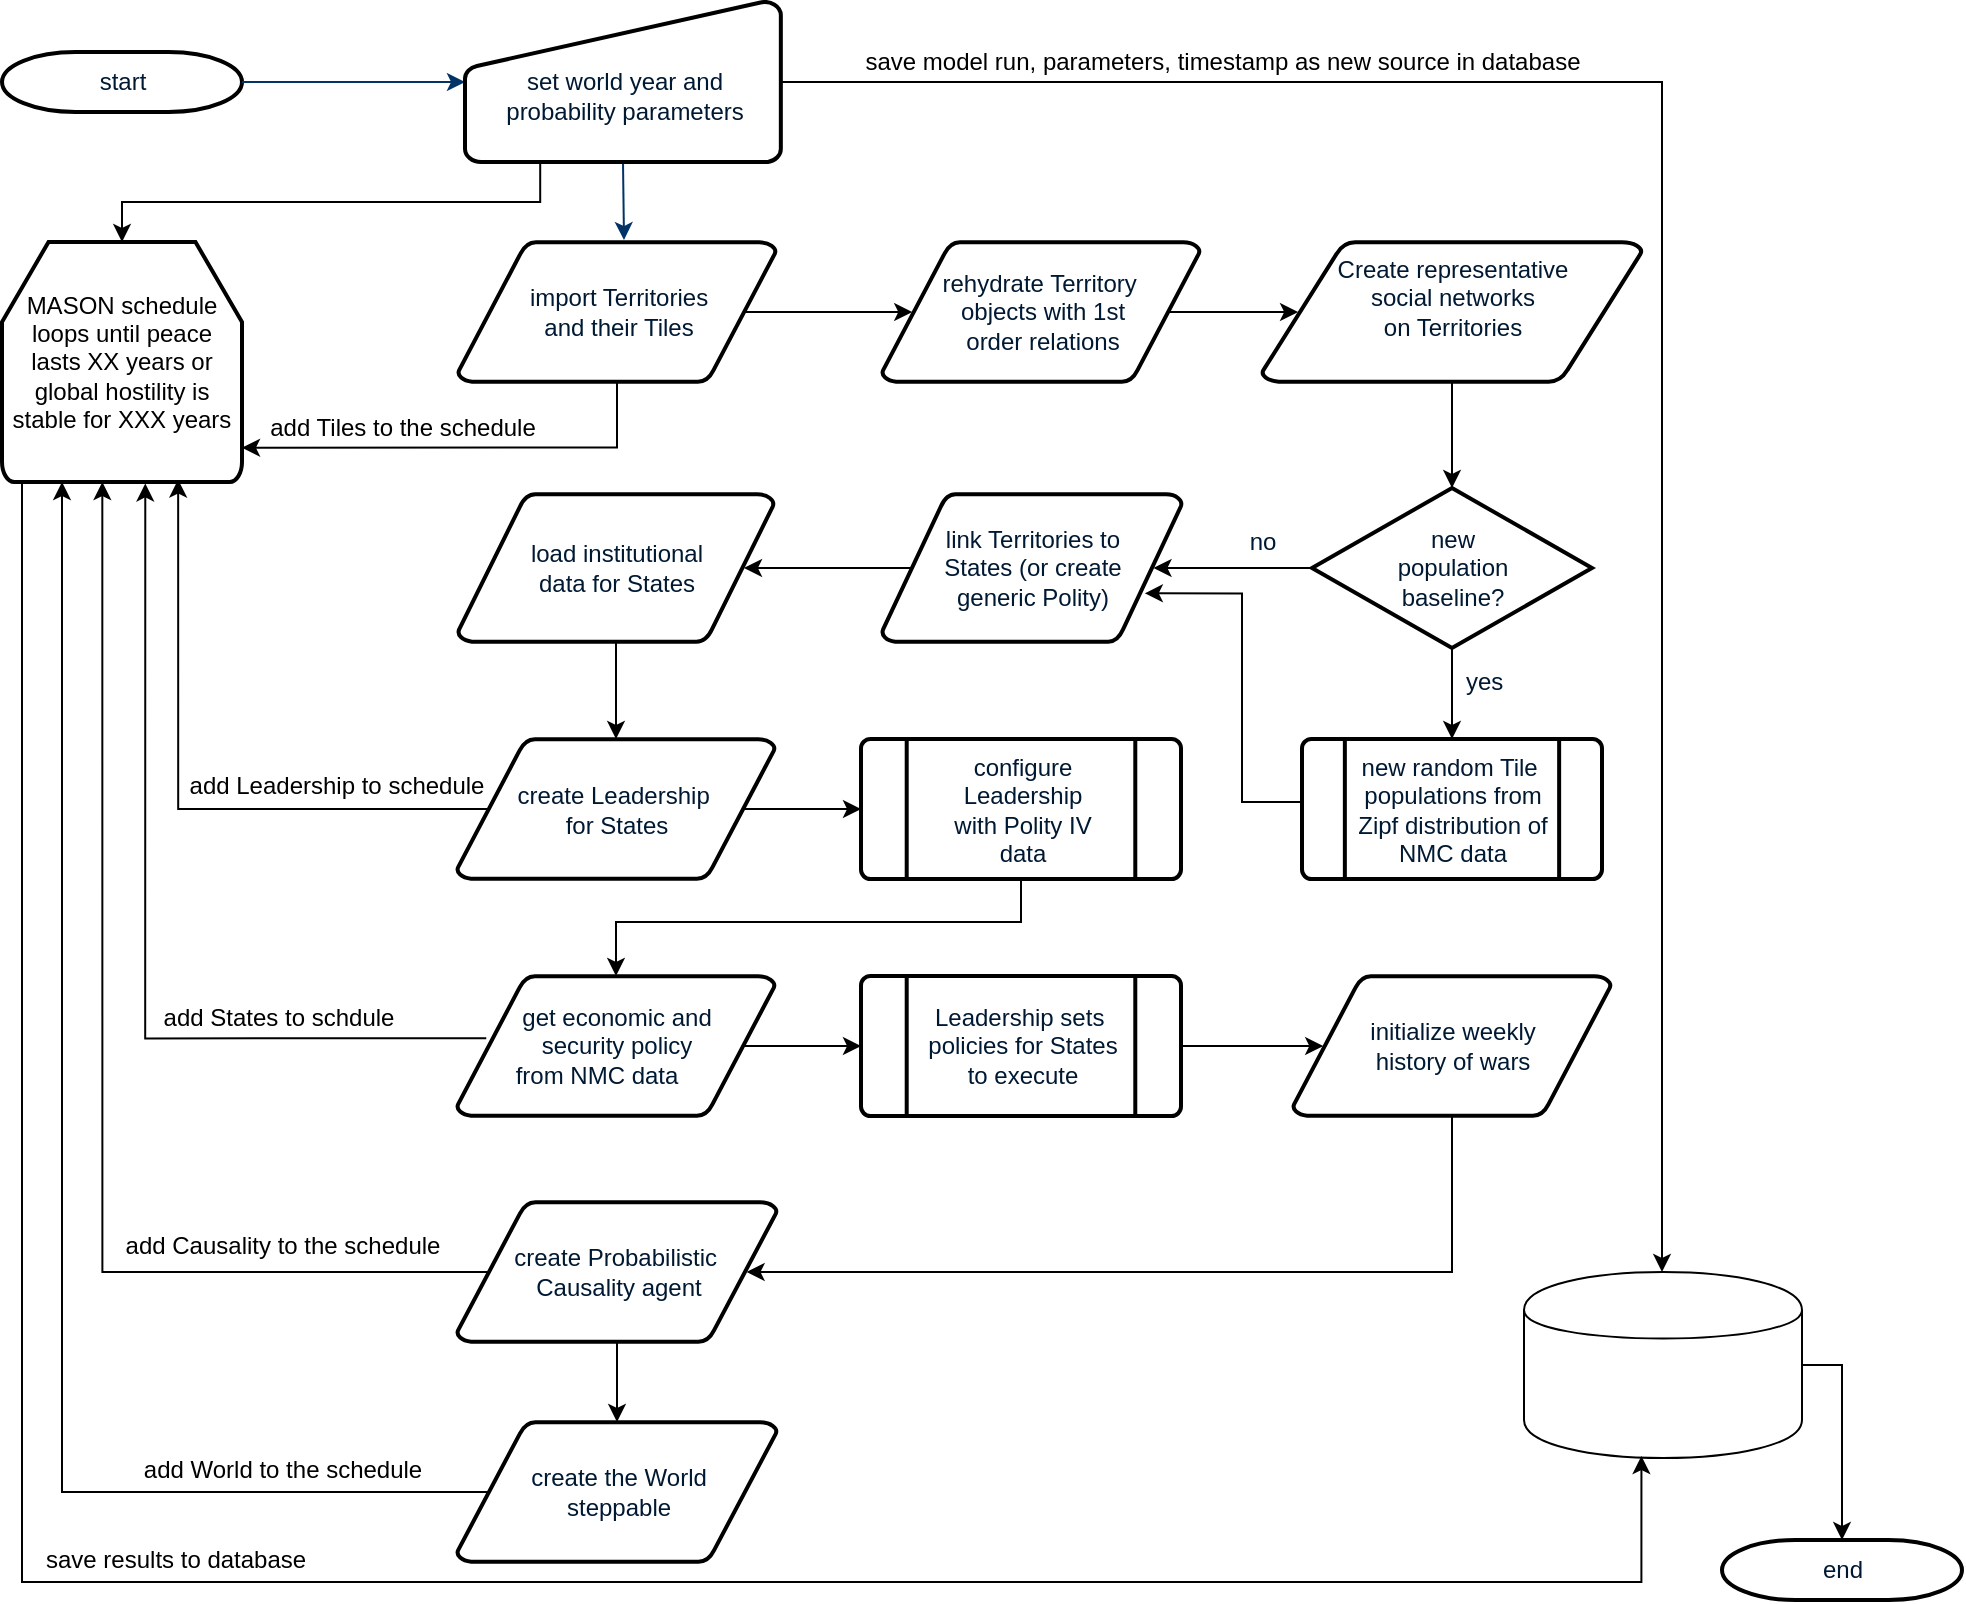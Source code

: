 <mxfile version="10.7.7" type="github"><diagram id="6a731a19-8d31-9384-78a2-239565b7b9f0" name="Page-1"><mxGraphModel dx="2226" dy="896" grid="1" gridSize="10" guides="1" tooltips="1" connect="1" arrows="1" fold="1" page="1" pageScale="1" pageWidth="1100" pageHeight="850" background="#ffffff" math="0" shadow="0"><root><mxCell id="0"/><mxCell id="1" parent="0"/><mxCell id="2" value="start" style="shape=mxgraph.flowchart.terminator;fillColor=#FFFFFF;strokeColor=#000000;strokeWidth=2;gradientColor=none;gradientDirection=north;fontColor=#001933;fontStyle=0;html=1;" parent="1" vertex="1"><mxGeometry x="10" y="65" width="120" height="30" as="geometry"/></mxCell><mxCell id="8WaM_3MOErZEIFx--2Br-56" style="edgeStyle=orthogonalEdgeStyle;rounded=0;orthogonalLoop=1;jettySize=auto;html=1;" edge="1" parent="1" target="8WaM_3MOErZEIFx--2Br-55"><mxGeometry relative="1" as="geometry"><mxPoint x="390" y="80" as="sourcePoint"/><Array as="points"><mxPoint x="840" y="80"/></Array></mxGeometry></mxCell><mxCell id="8WaM_3MOErZEIFx--2Br-122" value="&lt;span&gt;save model run, parameters,&amp;nbsp;&lt;/span&gt;&lt;span&gt;timestamp as new source&amp;nbsp;&lt;/span&gt;&lt;span&gt;in database&lt;/span&gt;" style="text;html=1;resizable=0;points=[];align=center;verticalAlign=middle;labelBackgroundColor=#ffffff;" vertex="1" connectable="0" parent="8WaM_3MOErZEIFx--2Br-56"><mxGeometry x="-0.419" y="2" relative="1" as="geometry"><mxPoint x="-74" y="-8" as="offset"/></mxGeometry></mxCell><mxCell id="8WaM_3MOErZEIFx--2Br-86" value="" style="edgeStyle=orthogonalEdgeStyle;rounded=0;orthogonalLoop=1;jettySize=auto;html=1;exitX=0.905;exitY=0.5;exitDx=0;exitDy=0;exitPerimeter=0;" edge="1" parent="1" source="4" target="8WaM_3MOErZEIFx--2Br-85"><mxGeometry relative="1" as="geometry"/></mxCell><mxCell id="4" value="get&amp;nbsp;economic and &lt;br&gt;security&amp;nbsp;policy &lt;br&gt;from NMC data&amp;nbsp; &amp;nbsp; &amp;nbsp;&amp;nbsp;&lt;br&gt;" style="shape=mxgraph.flowchart.data;fillColor=#FFFFFF;strokeColor=#000000;strokeWidth=2;gradientColor=none;gradientDirection=north;fontColor=#001933;fontStyle=0;html=1;" parent="1" vertex="1"><mxGeometry x="237.5" y="527" width="159" height="70" as="geometry"/></mxCell><mxCell id="8WaM_3MOErZEIFx--2Br-121" value="" style="edgeStyle=orthogonalEdgeStyle;rounded=0;orthogonalLoop=1;jettySize=auto;html=1;entryX=0.905;entryY=0.5;entryDx=0;entryDy=0;entryPerimeter=0;" edge="1" parent="1" source="8WaM_3MOErZEIFx--2Br-105" target="8WaM_3MOErZEIFx--2Br-107"><mxGeometry relative="1" as="geometry"><mxPoint x="735" y="677" as="targetPoint"/><Array as="points"><mxPoint x="735" y="675"/></Array></mxGeometry></mxCell><mxCell id="8WaM_3MOErZEIFx--2Br-105" value="initialize weekly &lt;br&gt;history of wars&lt;br&gt;" style="shape=mxgraph.flowchart.data;fillColor=#FFFFFF;strokeColor=#000000;strokeWidth=2;gradientColor=none;gradientDirection=north;fontColor=#001933;fontStyle=0;html=1;" vertex="1" parent="1"><mxGeometry x="655.5" y="527" width="159" height="70" as="geometry"/></mxCell><mxCell id="8WaM_3MOErZEIFx--2Br-114" value="" style="edgeStyle=orthogonalEdgeStyle;rounded=0;orthogonalLoop=1;jettySize=auto;html=1;" edge="1" parent="1" source="8WaM_3MOErZEIFx--2Br-107" target="8WaM_3MOErZEIFx--2Br-113"><mxGeometry relative="1" as="geometry"/></mxCell><mxCell id="8WaM_3MOErZEIFx--2Br-107" value="create Probabilistic&amp;nbsp;&lt;br&gt;Causality agent&lt;br&gt;" style="shape=mxgraph.flowchart.data;fillColor=#FFFFFF;strokeColor=#000000;strokeWidth=2;gradientColor=none;gradientDirection=north;fontColor=#001933;fontStyle=0;html=1;" vertex="1" parent="1"><mxGeometry x="237.5" y="640" width="160" height="70" as="geometry"/></mxCell><mxCell id="8WaM_3MOErZEIFx--2Br-116" value="" style="edgeStyle=orthogonalEdgeStyle;rounded=0;orthogonalLoop=1;jettySize=auto;html=1;entryX=0.25;entryY=1;entryDx=0;entryDy=0;entryPerimeter=0;exitX=0.095;exitY=0.5;exitDx=0;exitDy=0;exitPerimeter=0;" edge="1" parent="1" source="8WaM_3MOErZEIFx--2Br-113" target="8WaM_3MOErZEIFx--2Br-90"><mxGeometry relative="1" as="geometry"><mxPoint x="157" y="905" as="targetPoint"/></mxGeometry></mxCell><mxCell id="8WaM_3MOErZEIFx--2Br-118" value="add World to the schedule" style="text;html=1;resizable=0;points=[];align=center;verticalAlign=middle;labelBackgroundColor=#ffffff;" vertex="1" connectable="0" parent="8WaM_3MOErZEIFx--2Br-116"><mxGeometry x="-0.729" y="-1" relative="1" as="geometry"><mxPoint x="-5.5" y="-10" as="offset"/></mxGeometry></mxCell><mxCell id="8WaM_3MOErZEIFx--2Br-113" value="create the World&lt;br&gt;steppable&lt;br&gt;" style="shape=mxgraph.flowchart.data;fillColor=#FFFFFF;strokeColor=#000000;strokeWidth=2;gradientColor=none;gradientDirection=north;fontColor=#001933;fontStyle=0;html=1;" vertex="1" parent="1"><mxGeometry x="237.5" y="750" width="160" height="70" as="geometry"/></mxCell><mxCell id="8WaM_3MOErZEIFx--2Br-58" value="" style="edgeStyle=orthogonalEdgeStyle;rounded=0;orthogonalLoop=1;jettySize=auto;html=1;exitX=0.905;exitY=0.5;exitDx=0;exitDy=0;exitPerimeter=0;entryX=0.095;entryY=0.5;entryDx=0;entryDy=0;entryPerimeter=0;" edge="1" parent="1" source="5" target="8WaM_3MOErZEIFx--2Br-57"><mxGeometry relative="1" as="geometry"/></mxCell><mxCell id="8WaM_3MOErZEIFx--2Br-111" value="" style="edgeStyle=orthogonalEdgeStyle;rounded=0;orthogonalLoop=1;jettySize=auto;html=1;entryX=1;entryY=0.857;entryDx=0;entryDy=0;entryPerimeter=0;" edge="1" parent="1" source="5" target="8WaM_3MOErZEIFx--2Br-90"><mxGeometry relative="1" as="geometry"><Array as="points"><mxPoint x="318" y="263"/></Array></mxGeometry></mxCell><mxCell id="8WaM_3MOErZEIFx--2Br-112" value="add Tiles to the schedule" style="text;html=1;resizable=0;points=[];align=center;verticalAlign=middle;labelBackgroundColor=#ffffff;" vertex="1" connectable="0" parent="8WaM_3MOErZEIFx--2Br-111"><mxGeometry x="0.37" y="-1" relative="1" as="geometry"><mxPoint x="10.5" y="-9" as="offset"/></mxGeometry></mxCell><mxCell id="5" value="import Territories &lt;br&gt;and&amp;nbsp;their Tiles&lt;br&gt;" style="shape=mxgraph.flowchart.data;fillColor=#FFFFFF;strokeColor=#000000;strokeWidth=2;gradientColor=none;gradientDirection=north;fontColor=#001933;fontStyle=0;html=1;" parent="1" vertex="1"><mxGeometry x="238" y="160" width="159" height="70" as="geometry"/></mxCell><mxCell id="8WaM_3MOErZEIFx--2Br-64" value="" style="edgeStyle=orthogonalEdgeStyle;rounded=0;orthogonalLoop=1;jettySize=auto;html=1;" edge="1" parent="1" source="6" target="18"><mxGeometry relative="1" as="geometry"/></mxCell><mxCell id="8WaM_3MOErZEIFx--2Br-76" value="" style="edgeStyle=orthogonalEdgeStyle;rounded=0;orthogonalLoop=1;jettySize=auto;html=1;entryX=0.905;entryY=0.5;entryDx=0;entryDy=0;entryPerimeter=0;" edge="1" parent="1" source="6" target="8WaM_3MOErZEIFx--2Br-60"><mxGeometry relative="1" as="geometry"/></mxCell><mxCell id="6" value="new&lt;br&gt;population&lt;br&gt;baseline?&lt;br&gt;" style="shape=mxgraph.flowchart.decision;fillColor=#FFFFFF;strokeColor=#000000;strokeWidth=2;gradientColor=none;gradientDirection=north;fontColor=#001933;fontStyle=0;html=1;" parent="1" vertex="1"><mxGeometry x="665" y="283" width="140" height="80" as="geometry"/></mxCell><mxCell id="7" style="fontColor=#001933;fontStyle=1;strokeColor=#003366;strokeWidth=1;html=1;entryX=0;entryY=0.5;entryDx=0;entryDy=0;entryPerimeter=0;" parent="1" source="2" target="20" edge="1"><mxGeometry relative="1" as="geometry"><mxPoint x="231" y="80" as="targetPoint"/></mxGeometry></mxCell><mxCell id="8" style="fontColor=#001933;fontStyle=1;strokeColor=#003366;strokeWidth=1;html=1;exitX=0.5;exitY=1;exitDx=0;exitDy=0;exitPerimeter=0;" parent="1" source="20" edge="1"><mxGeometry relative="1" as="geometry"><mxPoint x="317" y="120" as="sourcePoint"/><mxPoint x="321" y="159" as="targetPoint"/></mxGeometry></mxCell><mxCell id="11" value="yes" style="text;fontColor=#001933;fontStyle=0;html=1;strokeColor=none;gradientColor=none;fillColor=none;strokeWidth=2;" parent="1" vertex="1"><mxGeometry x="740" y="366" width="40" height="26" as="geometry"/></mxCell><mxCell id="14" value="no" style="text;fontColor=#001933;fontStyle=0;html=1;strokeColor=none;gradientColor=none;fillColor=none;strokeWidth=2;align=center;" parent="1" vertex="1"><mxGeometry x="620" y="296" width="40" height="26" as="geometry"/></mxCell><mxCell id="8WaM_3MOErZEIFx--2Br-89" value="" style="edgeStyle=orthogonalEdgeStyle;rounded=0;orthogonalLoop=1;jettySize=auto;html=1;entryX=0.876;entryY=0.671;entryDx=0;entryDy=0;entryPerimeter=0;" edge="1" parent="1" source="18" target="8WaM_3MOErZEIFx--2Br-60"><mxGeometry relative="1" as="geometry"><Array as="points"><mxPoint x="630" y="440"/><mxPoint x="630" y="336"/></Array></mxGeometry></mxCell><mxCell id="18" value="new random Tile&amp;nbsp;&lt;br&gt;populations from&lt;br&gt;Zipf distribution of&lt;br&gt;NMC data&lt;br&gt;" style="shape=mxgraph.flowchart.predefined_process;fillColor=#FFFFFF;strokeColor=#000000;strokeWidth=2;gradientColor=none;gradientDirection=north;fontColor=#001933;fontStyle=0;html=1;" parent="1" vertex="1"><mxGeometry x="660" y="408.5" width="150" height="70" as="geometry"/></mxCell><mxCell id="8WaM_3MOErZEIFx--2Br-92" value="" style="edgeStyle=orthogonalEdgeStyle;rounded=0;orthogonalLoop=1;jettySize=auto;html=1;entryX=0.5;entryY=0;entryDx=0;entryDy=0;entryPerimeter=0;exitX=0.238;exitY=0.986;exitDx=0;exitDy=0;exitPerimeter=0;" edge="1" parent="1" source="20" target="8WaM_3MOErZEIFx--2Br-90"><mxGeometry relative="1" as="geometry"><Array as="points"><mxPoint x="279" y="140"/><mxPoint x="70" y="140"/></Array></mxGeometry></mxCell><mxCell id="20" value="&lt;br&gt;set world year and &lt;br&gt;probability parameters" style="shape=mxgraph.flowchart.manual_input;fillColor=#FFFFFF;strokeColor=#000000;strokeWidth=2;gradientColor=none;gradientDirection=north;fontColor=#001933;fontStyle=0;html=1;" parent="1" vertex="1"><mxGeometry x="241.5" y="40" width="158" height="80" as="geometry"/></mxCell><mxCell id="40" value="end" style="shape=mxgraph.flowchart.terminator;fillColor=#FFFFFF;strokeColor=#000000;strokeWidth=2;gradientColor=none;gradientDirection=north;fontColor=#001933;fontStyle=0;html=1;" parent="1" vertex="1"><mxGeometry x="870" y="809" width="120" height="30" as="geometry"/></mxCell><mxCell id="8WaM_3MOErZEIFx--2Br-129" value="" style="edgeStyle=orthogonalEdgeStyle;rounded=0;orthogonalLoop=1;jettySize=auto;html=1;entryX=0.5;entryY=0;entryDx=0;entryDy=0;entryPerimeter=0;exitX=1;exitY=0.5;exitDx=0;exitDy=0;" edge="1" parent="1" source="8WaM_3MOErZEIFx--2Br-55" target="40"><mxGeometry relative="1" as="geometry"><mxPoint x="920" y="722" as="sourcePoint"/><mxPoint x="979" y="721.5" as="targetPoint"/></mxGeometry></mxCell><mxCell id="8WaM_3MOErZEIFx--2Br-55" value="" style="shape=cylinder;whiteSpace=wrap;html=1;boundedLbl=1;backgroundOutline=1;" vertex="1" parent="1"><mxGeometry x="771" y="675" width="139" height="93" as="geometry"/></mxCell><mxCell id="8WaM_3MOErZEIFx--2Br-62" value="" style="edgeStyle=orthogonalEdgeStyle;rounded=0;orthogonalLoop=1;jettySize=auto;html=1;exitX=0.905;exitY=0.5;exitDx=0;exitDy=0;exitPerimeter=0;entryX=0.095;entryY=0.5;entryDx=0;entryDy=0;entryPerimeter=0;" edge="1" parent="1" source="8WaM_3MOErZEIFx--2Br-57" target="8WaM_3MOErZEIFx--2Br-70"><mxGeometry relative="1" as="geometry"/></mxCell><mxCell id="8WaM_3MOErZEIFx--2Br-57" value="rehydrate Territory&amp;nbsp;&lt;br&gt;objects with 1st&lt;br&gt;order relations&lt;br&gt;" style="shape=mxgraph.flowchart.data;fillColor=#FFFFFF;strokeColor=#000000;strokeWidth=2;gradientColor=none;gradientDirection=north;fontColor=#001933;fontStyle=0;html=1;" vertex="1" parent="1"><mxGeometry x="450" y="160" width="159" height="70" as="geometry"/></mxCell><mxCell id="8WaM_3MOErZEIFx--2Br-77" value="" style="edgeStyle=orthogonalEdgeStyle;rounded=0;orthogonalLoop=1;jettySize=auto;html=1;exitX=0.095;exitY=0.5;exitDx=0;exitDy=0;exitPerimeter=0;entryX=0.905;entryY=0.5;entryDx=0;entryDy=0;entryPerimeter=0;" edge="1" parent="1" source="8WaM_3MOErZEIFx--2Br-60" target="8WaM_3MOErZEIFx--2Br-67"><mxGeometry relative="1" as="geometry"/></mxCell><mxCell id="8WaM_3MOErZEIFx--2Br-60" value="link Territories to &lt;br&gt;States (or create &lt;br&gt;generic Polity)" style="shape=mxgraph.flowchart.data;fillColor=#FFFFFF;strokeColor=#000000;strokeWidth=2;gradientColor=none;gradientDirection=north;fontColor=#001933;fontStyle=0;html=1;" vertex="1" parent="1"><mxGeometry x="450" y="286" width="150" height="74" as="geometry"/></mxCell><mxCell id="8WaM_3MOErZEIFx--2Br-78" value="" style="edgeStyle=orthogonalEdgeStyle;rounded=0;orthogonalLoop=1;jettySize=auto;html=1;" edge="1" parent="1" source="8WaM_3MOErZEIFx--2Br-67" target="8WaM_3MOErZEIFx--2Br-69"><mxGeometry relative="1" as="geometry"/></mxCell><mxCell id="8WaM_3MOErZEIFx--2Br-97" value="" style="edgeStyle=orthogonalEdgeStyle;rounded=0;orthogonalLoop=1;jettySize=auto;html=1;entryX=0.597;entryY=1.006;entryDx=0;entryDy=0;entryPerimeter=0;exitX=0.092;exitY=0.445;exitDx=0;exitDy=0;exitPerimeter=0;" edge="1" parent="1" source="4" target="8WaM_3MOErZEIFx--2Br-90"><mxGeometry relative="1" as="geometry"><mxPoint x="158" y="323" as="targetPoint"/></mxGeometry></mxCell><mxCell id="8WaM_3MOErZEIFx--2Br-98" value="add States to schdule" style="text;html=1;resizable=0;points=[];align=center;verticalAlign=middle;labelBackgroundColor=#ffffff;" vertex="1" connectable="0" parent="8WaM_3MOErZEIFx--2Br-97"><mxGeometry x="0.138" y="-2" relative="1" as="geometry"><mxPoint x="64.5" y="74.5" as="offset"/></mxGeometry></mxCell><mxCell id="8WaM_3MOErZEIFx--2Br-67" value="load institutional&lt;br&gt;data for States&lt;br&gt;" style="shape=mxgraph.flowchart.data;fillColor=#FFFFFF;strokeColor=#000000;strokeWidth=2;gradientColor=none;gradientDirection=north;fontColor=#001933;fontStyle=0;html=1;" vertex="1" parent="1"><mxGeometry x="238" y="286" width="158" height="74" as="geometry"/></mxCell><mxCell id="8WaM_3MOErZEIFx--2Br-82" value="" style="edgeStyle=orthogonalEdgeStyle;rounded=0;orthogonalLoop=1;jettySize=auto;html=1;exitX=0.905;exitY=0.5;exitDx=0;exitDy=0;exitPerimeter=0;" edge="1" parent="1" source="8WaM_3MOErZEIFx--2Br-69" target="8WaM_3MOErZEIFx--2Br-81"><mxGeometry relative="1" as="geometry"/></mxCell><mxCell id="8WaM_3MOErZEIFx--2Br-100" value="" style="edgeStyle=orthogonalEdgeStyle;rounded=0;orthogonalLoop=1;jettySize=auto;html=1;entryX=0.734;entryY=0.99;entryDx=0;entryDy=0;entryPerimeter=0;exitX=0.095;exitY=0.5;exitDx=0;exitDy=0;exitPerimeter=0;" edge="1" parent="1" source="8WaM_3MOErZEIFx--2Br-69" target="8WaM_3MOErZEIFx--2Br-90"><mxGeometry relative="1" as="geometry"><mxPoint x="157.5" y="443.5" as="targetPoint"/></mxGeometry></mxCell><mxCell id="8WaM_3MOErZEIFx--2Br-101" value="add Leadership to schedule" style="text;html=1;resizable=0;points=[];align=center;verticalAlign=middle;labelBackgroundColor=#ffffff;" vertex="1" connectable="0" parent="8WaM_3MOErZEIFx--2Br-100"><mxGeometry x="-0.218" relative="1" as="geometry"><mxPoint x="49" y="-12" as="offset"/></mxGeometry></mxCell><mxCell id="8WaM_3MOErZEIFx--2Br-69" value="create Leadership&amp;nbsp;&lt;br&gt;for States&lt;br&gt;" style="shape=mxgraph.flowchart.data;fillColor=#FFFFFF;strokeColor=#000000;strokeWidth=2;gradientColor=none;gradientDirection=north;fontColor=#001933;fontStyle=0;html=1;" vertex="1" parent="1"><mxGeometry x="237.5" y="408.5" width="159" height="70" as="geometry"/></mxCell><mxCell id="8WaM_3MOErZEIFx--2Br-73" value="" style="edgeStyle=orthogonalEdgeStyle;rounded=0;orthogonalLoop=1;jettySize=auto;html=1;" edge="1" parent="1" source="8WaM_3MOErZEIFx--2Br-70" target="6"><mxGeometry relative="1" as="geometry"/></mxCell><mxCell id="8WaM_3MOErZEIFx--2Br-70" value="Create representative&lt;br&gt;social networks&lt;br&gt;on Territories&lt;br&gt;&lt;br&gt;" style="shape=mxgraph.flowchart.data;fillColor=#FFFFFF;strokeColor=#000000;strokeWidth=2;gradientColor=none;gradientDirection=north;fontColor=#001933;fontStyle=0;html=1;" vertex="1" parent="1"><mxGeometry x="640" y="160" width="190" height="70" as="geometry"/></mxCell><mxCell id="8WaM_3MOErZEIFx--2Br-87" value="" style="edgeStyle=orthogonalEdgeStyle;rounded=0;orthogonalLoop=1;jettySize=auto;html=1;entryX=0.5;entryY=0;entryDx=0;entryDy=0;entryPerimeter=0;" edge="1" parent="1" source="8WaM_3MOErZEIFx--2Br-81" target="4"><mxGeometry relative="1" as="geometry"><Array as="points"><mxPoint x="519" y="500"/><mxPoint x="317" y="500"/></Array></mxGeometry></mxCell><mxCell id="8WaM_3MOErZEIFx--2Br-81" value="configure &lt;br&gt;Leadership&lt;br&gt;with Polity IV &lt;br&gt;data&lt;br&gt;" style="shape=mxgraph.flowchart.predefined_process;fillColor=#FFFFFF;strokeColor=#000000;strokeWidth=2;gradientColor=none;gradientDirection=north;fontColor=#001933;fontStyle=0;html=1;" vertex="1" parent="1"><mxGeometry x="439.5" y="408.5" width="160" height="70" as="geometry"/></mxCell><mxCell id="8WaM_3MOErZEIFx--2Br-119" value="" style="edgeStyle=orthogonalEdgeStyle;rounded=0;orthogonalLoop=1;jettySize=auto;html=1;entryX=0.095;entryY=0.5;entryDx=0;entryDy=0;entryPerimeter=0;" edge="1" parent="1" source="8WaM_3MOErZEIFx--2Br-85" target="8WaM_3MOErZEIFx--2Br-105"><mxGeometry relative="1" as="geometry"><mxPoint x="660" y="562" as="targetPoint"/></mxGeometry></mxCell><mxCell id="8WaM_3MOErZEIFx--2Br-85" value="Leadership sets&amp;nbsp;&lt;br&gt;policies for States&lt;br&gt;to execute&lt;br&gt;" style="shape=mxgraph.flowchart.predefined_process;fillColor=#FFFFFF;strokeColor=#000000;strokeWidth=2;gradientColor=none;gradientDirection=north;fontColor=#001933;fontStyle=0;html=1;" vertex="1" parent="1"><mxGeometry x="439.5" y="527" width="160" height="70" as="geometry"/></mxCell><mxCell id="8WaM_3MOErZEIFx--2Br-124" value="" style="edgeStyle=orthogonalEdgeStyle;rounded=0;orthogonalLoop=1;jettySize=auto;html=1;exitX=0.083;exitY=1;exitDx=0;exitDy=0;exitPerimeter=0;entryX=0.5;entryY=1;entryDx=0;entryDy=0;" edge="1" parent="1"><mxGeometry relative="1" as="geometry"><mxPoint x="20" y="279" as="sourcePoint"/><mxPoint x="829.714" y="767" as="targetPoint"/><Array as="points"><mxPoint x="20" y="830"/><mxPoint x="830" y="830"/></Array></mxGeometry></mxCell><mxCell id="8WaM_3MOErZEIFx--2Br-90" value="MASON schedule loops until peace lasts XX years or global hostility is stable for XXX years" style="strokeWidth=2;html=1;shape=mxgraph.flowchart.loop_limit;whiteSpace=wrap;" vertex="1" parent="1"><mxGeometry x="10" y="160" width="120" height="120" as="geometry"/></mxCell><mxCell id="8WaM_3MOErZEIFx--2Br-109" value="" style="edgeStyle=orthogonalEdgeStyle;rounded=0;orthogonalLoop=1;jettySize=auto;html=1;entryX=0.418;entryY=1;entryDx=0;entryDy=0;entryPerimeter=0;exitX=0.095;exitY=0.5;exitDx=0;exitDy=0;exitPerimeter=0;" edge="1" parent="1" source="8WaM_3MOErZEIFx--2Br-107" target="8WaM_3MOErZEIFx--2Br-90"><mxGeometry relative="1" as="geometry"><mxPoint x="230.5" y="756.743" as="sourcePoint"/><mxPoint x="60.214" y="479.029" as="targetPoint"/></mxGeometry></mxCell><mxCell id="8WaM_3MOErZEIFx--2Br-110" value="add Causality to the schedule" style="text;html=1;resizable=0;points=[];align=center;verticalAlign=middle;labelBackgroundColor=#ffffff;" vertex="1" connectable="0" parent="8WaM_3MOErZEIFx--2Br-109"><mxGeometry x="0.138" y="-2" relative="1" as="geometry"><mxPoint x="88" y="129" as="offset"/></mxGeometry></mxCell><mxCell id="8WaM_3MOErZEIFx--2Br-125" value="save results to database" style="text;html=1;resizable=0;points=[];autosize=1;align=left;verticalAlign=top;spacingTop=-4;" vertex="1" parent="1"><mxGeometry x="30" y="809" width="140" height="20" as="geometry"/></mxCell></root></mxGraphModel></diagram></mxfile>
